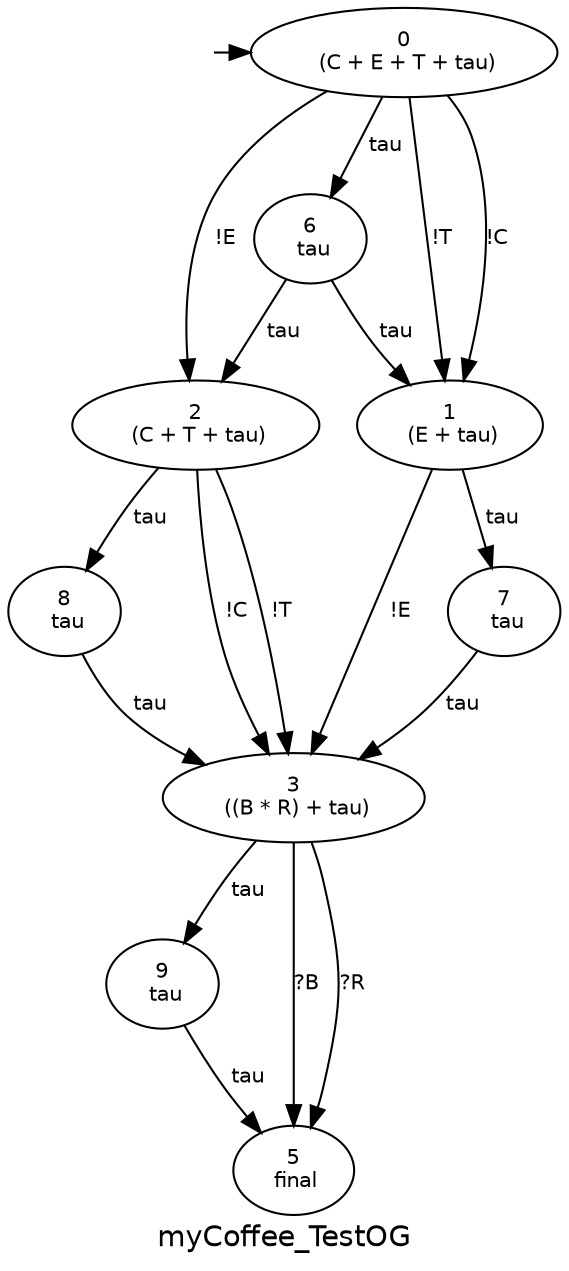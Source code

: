 digraph D {
graph [fontname="Helvetica", label="myCoffee_TestOG"];
node [fontname="Helvetica" fontsize=10];
edge [fontname="Helvetica" fontsize=10];
  q_0 [label="" height="0.01" width="0.01" style="invis"];
  q_0 -> 0 [minlen="0.5"];
  0 [label="0\n (C + E + T + tau)"]
  0 -> 6 [label=" tau"]
  0 -> 2 [label="!E"]
  0 -> 1 [label="!C"]
  0 -> 1 [label="!T"]
  1 [label="1\n (E + tau)"]
  1 -> 7 [label=" tau"]
  1 -> 3 [label="!E"]
  2 [label="2\n (C + T + tau)"]
  2 -> 8 [label=" tau"]
  2 -> 3 [label="!C"]
  2 -> 3 [label="!T"]
  3 [label="3\n ((B * R) + tau)"]
  3 -> 9 [label=" tau"]
  3 -> 5 [label="?B"]
  3 -> 5 [label="?R"]
  5 [label="5\n final"]
  6 [label="6\n tau"]
  6 -> 1 [label=" tau"]
  6 -> 2 [label=" tau"]
  7 [label="7\n tau"]
  7 -> 3 [label=" tau"]
  8 [label="8\n tau"]
  8 -> 3 [label=" tau"]
  9 [label="9\n tau"]
  9 -> 5 [label=" tau"]
}
